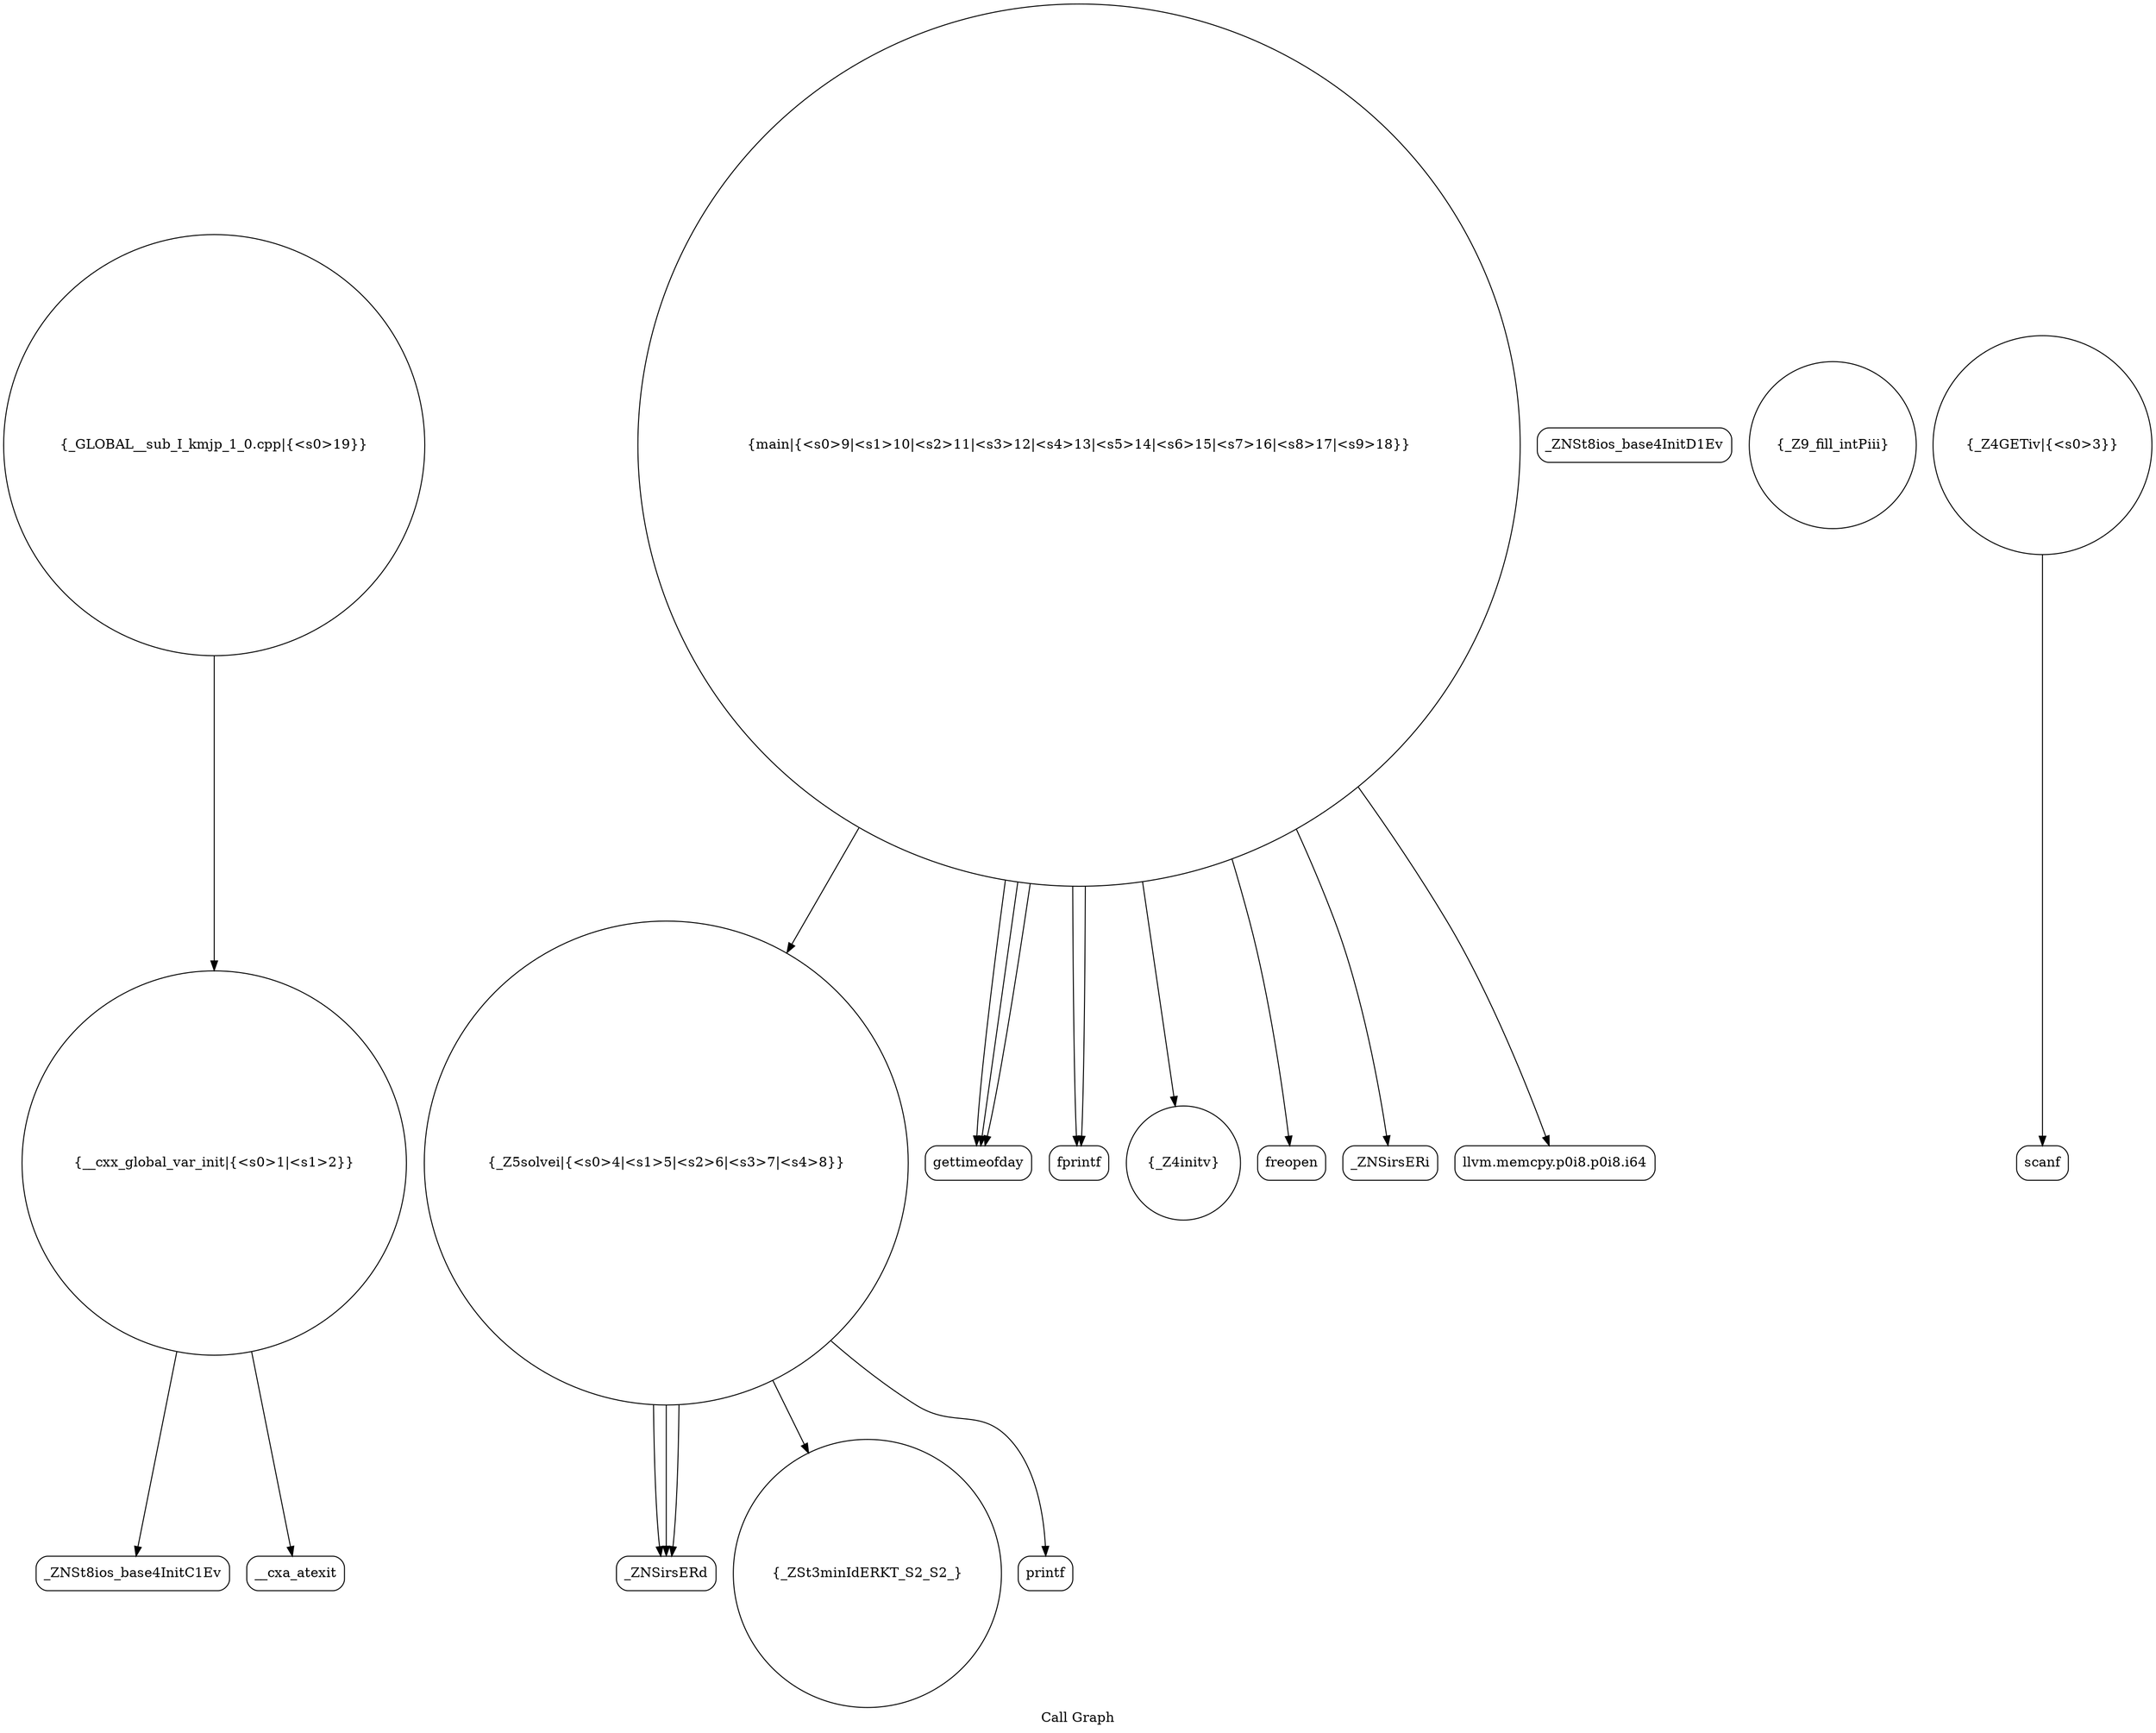 digraph "Call Graph" {
	label="Call Graph";

	Node0x55e48079b010 [shape=record,shape=circle,label="{__cxx_global_var_init|{<s0>1|<s1>2}}"];
	Node0x55e48079b010:s0 -> Node0x55e48079b4a0[color=black];
	Node0x55e48079b010:s1 -> Node0x55e48079b5a0[color=black];
	Node0x55e48079b7a0 [shape=record,shape=circle,label="{_Z5solvei|{<s0>4|<s1>5|<s2>6|<s3>7|<s4>8}}"];
	Node0x55e48079b7a0:s0 -> Node0x55e48079b820[color=black];
	Node0x55e48079b7a0:s1 -> Node0x55e48079b820[color=black];
	Node0x55e48079b7a0:s2 -> Node0x55e48079b820[color=black];
	Node0x55e48079b7a0:s3 -> Node0x55e48079b8a0[color=black];
	Node0x55e48079b7a0:s4 -> Node0x55e48079b920[color=black];
	Node0x55e48079bb20 [shape=record,shape=Mrecord,label="{gettimeofday}"];
	Node0x55e48079b520 [shape=record,shape=Mrecord,label="{_ZNSt8ios_base4InitD1Ev}"];
	Node0x55e48079b8a0 [shape=record,shape=circle,label="{_ZSt3minIdERKT_S2_S2_}"];
	Node0x55e48079bc20 [shape=record,shape=Mrecord,label="{fprintf}"];
	Node0x55e48079b620 [shape=record,shape=circle,label="{_Z9_fill_intPiii}"];
	Node0x55e48079b9a0 [shape=record,shape=circle,label="{_Z4initv}"];
	Node0x55e48079bd20 [shape=record,shape=circle,label="{_GLOBAL__sub_I_kmjp_1_0.cpp|{<s0>19}}"];
	Node0x55e48079bd20:s0 -> Node0x55e48079b010[color=black];
	Node0x55e48079b720 [shape=record,shape=Mrecord,label="{scanf}"];
	Node0x55e48079baa0 [shape=record,shape=Mrecord,label="{freopen}"];
	Node0x55e48079b4a0 [shape=record,shape=Mrecord,label="{_ZNSt8ios_base4InitC1Ev}"];
	Node0x55e48079b820 [shape=record,shape=Mrecord,label="{_ZNSirsERd}"];
	Node0x55e48079bba0 [shape=record,shape=Mrecord,label="{_ZNSirsERi}"];
	Node0x55e48079b5a0 [shape=record,shape=Mrecord,label="{__cxa_atexit}"];
	Node0x55e48079b920 [shape=record,shape=Mrecord,label="{printf}"];
	Node0x55e48079bca0 [shape=record,shape=Mrecord,label="{llvm.memcpy.p0i8.p0i8.i64}"];
	Node0x55e48079b6a0 [shape=record,shape=circle,label="{_Z4GETiv|{<s0>3}}"];
	Node0x55e48079b6a0:s0 -> Node0x55e48079b720[color=black];
	Node0x55e48079ba20 [shape=record,shape=circle,label="{main|{<s0>9|<s1>10|<s2>11|<s3>12|<s4>13|<s5>14|<s6>15|<s7>16|<s8>17|<s9>18}}"];
	Node0x55e48079ba20:s0 -> Node0x55e48079baa0[color=black];
	Node0x55e48079ba20:s1 -> Node0x55e48079bb20[color=black];
	Node0x55e48079ba20:s2 -> Node0x55e48079bba0[color=black];
	Node0x55e48079ba20:s3 -> Node0x55e48079b9a0[color=black];
	Node0x55e48079ba20:s4 -> Node0x55e48079bb20[color=black];
	Node0x55e48079ba20:s5 -> Node0x55e48079b7a0[color=black];
	Node0x55e48079ba20:s6 -> Node0x55e48079bb20[color=black];
	Node0x55e48079ba20:s7 -> Node0x55e48079bc20[color=black];
	Node0x55e48079ba20:s8 -> Node0x55e48079bca0[color=black];
	Node0x55e48079ba20:s9 -> Node0x55e48079bc20[color=black];
}
